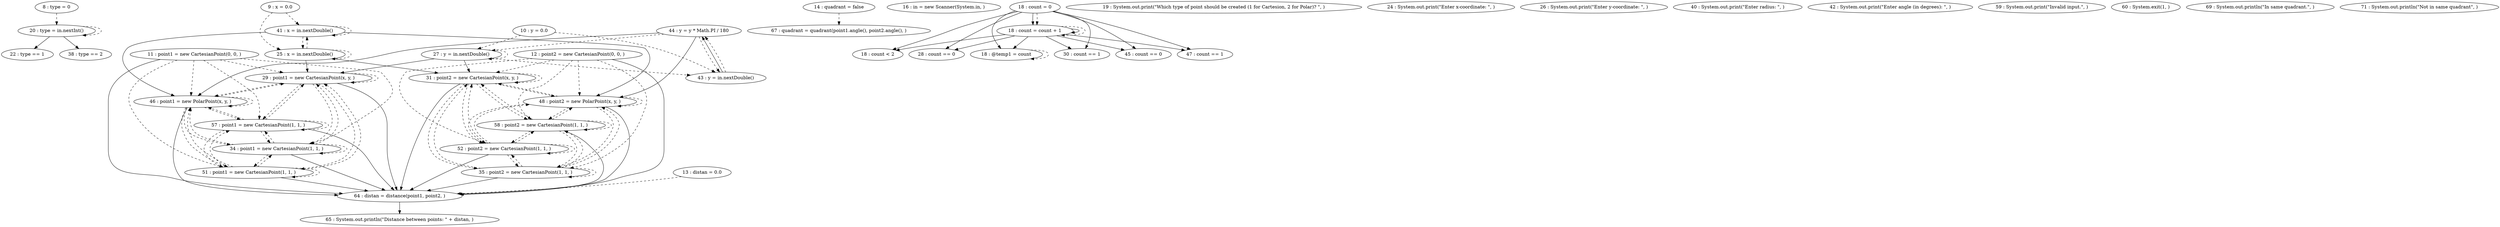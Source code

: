 digraph G {
"8 : type = 0"
"8 : type = 0" -> "20 : type = in.nextInt()" [style=dashed]
"9 : x = 0.0"
"9 : x = 0.0" -> "41 : x = in.nextDouble()" [style=dashed]
"9 : x = 0.0" -> "25 : x = in.nextDouble()" [style=dashed]
"10 : y = 0.0"
"10 : y = 0.0" -> "43 : y = in.nextDouble()" [style=dashed]
"10 : y = 0.0" -> "27 : y = in.nextDouble()" [style=dashed]
"11 : point1 = new CartesianPoint(0, 0, )"
"11 : point1 = new CartesianPoint(0, 0, )" -> "64 : distan = distance(point1, point2, )"
"11 : point1 = new CartesianPoint(0, 0, )" -> "46 : point1 = new PolarPoint(x, y, )" [style=dashed]
"11 : point1 = new CartesianPoint(0, 0, )" -> "57 : point1 = new CartesianPoint(1, 1, )" [style=dashed]
"11 : point1 = new CartesianPoint(0, 0, )" -> "29 : point1 = new CartesianPoint(x, y, )" [style=dashed]
"11 : point1 = new CartesianPoint(0, 0, )" -> "51 : point1 = new CartesianPoint(1, 1, )" [style=dashed]
"11 : point1 = new CartesianPoint(0, 0, )" -> "34 : point1 = new CartesianPoint(1, 1, )" [style=dashed]
"12 : point2 = new CartesianPoint(0, 0, )"
"12 : point2 = new CartesianPoint(0, 0, )" -> "64 : distan = distance(point1, point2, )"
"12 : point2 = new CartesianPoint(0, 0, )" -> "48 : point2 = new PolarPoint(x, y, )" [style=dashed]
"12 : point2 = new CartesianPoint(0, 0, )" -> "58 : point2 = new CartesianPoint(1, 1, )" [style=dashed]
"12 : point2 = new CartesianPoint(0, 0, )" -> "35 : point2 = new CartesianPoint(1, 1, )" [style=dashed]
"12 : point2 = new CartesianPoint(0, 0, )" -> "52 : point2 = new CartesianPoint(1, 1, )" [style=dashed]
"12 : point2 = new CartesianPoint(0, 0, )" -> "31 : point2 = new CartesianPoint(x, y, )" [style=dashed]
"13 : distan = 0.0"
"13 : distan = 0.0" -> "64 : distan = distance(point1, point2, )" [style=dashed]
"14 : quadrant = false"
"14 : quadrant = false" -> "67 : quadrant = quadrant(point1.angle(), point2.angle(), )" [style=dashed]
"16 : in = new Scanner(System.in, )"
"18 : count = 0"
"18 : count = 0" -> "18 : count < 2"
"18 : count = 0" -> "28 : count == 0"
"18 : count = 0" -> "18 : @temp1 = count"
"18 : count = 0" -> "30 : count == 1"
"18 : count = 0" -> "45 : count == 0"
"18 : count = 0" -> "18 : count = count + 1"
"18 : count = 0" -> "47 : count == 1"
"18 : count = 0" -> "18 : count = count + 1" [style=dashed]
"18 : count < 2"
"19 : System.out.print(\"Which type of point should be created (1 for Cartesion, 2 for Polar)? \", )"
"20 : type = in.nextInt()"
"20 : type = in.nextInt()" -> "22 : type == 1"
"20 : type = in.nextInt()" -> "38 : type == 2"
"20 : type = in.nextInt()" -> "20 : type = in.nextInt()" [style=dashed]
"22 : type == 1"
"64 : distan = distance(point1, point2, )"
"64 : distan = distance(point1, point2, )" -> "65 : System.out.println(\"Distance between points: \" + distan, )"
"65 : System.out.println(\"Distance between points: \" + distan, )"
"67 : quadrant = quadrant(point1.angle(), point2.angle(), )"
"24 : System.out.print(\"Enter x-coordinate: \", )"
"25 : x = in.nextDouble()"
"25 : x = in.nextDouble()" -> "29 : point1 = new CartesianPoint(x, y, )"
"25 : x = in.nextDouble()" -> "31 : point2 = new CartesianPoint(x, y, )"
"25 : x = in.nextDouble()" -> "41 : x = in.nextDouble()" [style=dashed]
"25 : x = in.nextDouble()" -> "25 : x = in.nextDouble()" [style=dashed]
"26 : System.out.print(\"Enter y-coordinate: \", )"
"27 : y = in.nextDouble()"
"27 : y = in.nextDouble()" -> "29 : point1 = new CartesianPoint(x, y, )"
"27 : y = in.nextDouble()" -> "31 : point2 = new CartesianPoint(x, y, )"
"27 : y = in.nextDouble()" -> "43 : y = in.nextDouble()" [style=dashed]
"27 : y = in.nextDouble()" -> "27 : y = in.nextDouble()" [style=dashed]
"28 : count == 0"
"29 : point1 = new CartesianPoint(x, y, )"
"29 : point1 = new CartesianPoint(x, y, )" -> "64 : distan = distance(point1, point2, )"
"29 : point1 = new CartesianPoint(x, y, )" -> "46 : point1 = new PolarPoint(x, y, )" [style=dashed]
"29 : point1 = new CartesianPoint(x, y, )" -> "57 : point1 = new CartesianPoint(1, 1, )" [style=dashed]
"29 : point1 = new CartesianPoint(x, y, )" -> "29 : point1 = new CartesianPoint(x, y, )" [style=dashed]
"29 : point1 = new CartesianPoint(x, y, )" -> "51 : point1 = new CartesianPoint(1, 1, )" [style=dashed]
"29 : point1 = new CartesianPoint(x, y, )" -> "34 : point1 = new CartesianPoint(1, 1, )" [style=dashed]
"30 : count == 1"
"31 : point2 = new CartesianPoint(x, y, )"
"31 : point2 = new CartesianPoint(x, y, )" -> "64 : distan = distance(point1, point2, )"
"31 : point2 = new CartesianPoint(x, y, )" -> "48 : point2 = new PolarPoint(x, y, )" [style=dashed]
"31 : point2 = new CartesianPoint(x, y, )" -> "58 : point2 = new CartesianPoint(1, 1, )" [style=dashed]
"31 : point2 = new CartesianPoint(x, y, )" -> "35 : point2 = new CartesianPoint(1, 1, )" [style=dashed]
"31 : point2 = new CartesianPoint(x, y, )" -> "52 : point2 = new CartesianPoint(1, 1, )" [style=dashed]
"31 : point2 = new CartesianPoint(x, y, )" -> "31 : point2 = new CartesianPoint(x, y, )" [style=dashed]
"34 : point1 = new CartesianPoint(1, 1, )"
"34 : point1 = new CartesianPoint(1, 1, )" -> "64 : distan = distance(point1, point2, )"
"34 : point1 = new CartesianPoint(1, 1, )" -> "46 : point1 = new PolarPoint(x, y, )" [style=dashed]
"34 : point1 = new CartesianPoint(1, 1, )" -> "57 : point1 = new CartesianPoint(1, 1, )" [style=dashed]
"34 : point1 = new CartesianPoint(1, 1, )" -> "29 : point1 = new CartesianPoint(x, y, )" [style=dashed]
"34 : point1 = new CartesianPoint(1, 1, )" -> "51 : point1 = new CartesianPoint(1, 1, )" [style=dashed]
"34 : point1 = new CartesianPoint(1, 1, )" -> "34 : point1 = new CartesianPoint(1, 1, )" [style=dashed]
"35 : point2 = new CartesianPoint(1, 1, )"
"35 : point2 = new CartesianPoint(1, 1, )" -> "64 : distan = distance(point1, point2, )"
"35 : point2 = new CartesianPoint(1, 1, )" -> "48 : point2 = new PolarPoint(x, y, )" [style=dashed]
"35 : point2 = new CartesianPoint(1, 1, )" -> "58 : point2 = new CartesianPoint(1, 1, )" [style=dashed]
"35 : point2 = new CartesianPoint(1, 1, )" -> "35 : point2 = new CartesianPoint(1, 1, )" [style=dashed]
"35 : point2 = new CartesianPoint(1, 1, )" -> "52 : point2 = new CartesianPoint(1, 1, )" [style=dashed]
"35 : point2 = new CartesianPoint(1, 1, )" -> "31 : point2 = new CartesianPoint(x, y, )" [style=dashed]
"38 : type == 2"
"40 : System.out.print(\"Enter radius: \", )"
"41 : x = in.nextDouble()"
"41 : x = in.nextDouble()" -> "46 : point1 = new PolarPoint(x, y, )"
"41 : x = in.nextDouble()" -> "48 : point2 = new PolarPoint(x, y, )"
"41 : x = in.nextDouble()" -> "41 : x = in.nextDouble()" [style=dashed]
"41 : x = in.nextDouble()" -> "25 : x = in.nextDouble()" [style=dashed]
"42 : System.out.print(\"Enter angle (in degrees): \", )"
"43 : y = in.nextDouble()"
"43 : y = in.nextDouble()" -> "44 : y = y * Math.PI / 180"
"43 : y = in.nextDouble()" -> "44 : y = y * Math.PI / 180" [style=dashed]
"44 : y = y * Math.PI / 180"
"44 : y = y * Math.PI / 180" -> "46 : point1 = new PolarPoint(x, y, )"
"44 : y = y * Math.PI / 180" -> "48 : point2 = new PolarPoint(x, y, )"
"44 : y = y * Math.PI / 180" -> "43 : y = in.nextDouble()" [style=dashed]
"44 : y = y * Math.PI / 180" -> "27 : y = in.nextDouble()" [style=dashed]
"45 : count == 0"
"46 : point1 = new PolarPoint(x, y, )"
"46 : point1 = new PolarPoint(x, y, )" -> "64 : distan = distance(point1, point2, )"
"46 : point1 = new PolarPoint(x, y, )" -> "46 : point1 = new PolarPoint(x, y, )" [style=dashed]
"46 : point1 = new PolarPoint(x, y, )" -> "57 : point1 = new CartesianPoint(1, 1, )" [style=dashed]
"46 : point1 = new PolarPoint(x, y, )" -> "29 : point1 = new CartesianPoint(x, y, )" [style=dashed]
"46 : point1 = new PolarPoint(x, y, )" -> "51 : point1 = new CartesianPoint(1, 1, )" [style=dashed]
"46 : point1 = new PolarPoint(x, y, )" -> "34 : point1 = new CartesianPoint(1, 1, )" [style=dashed]
"47 : count == 1"
"48 : point2 = new PolarPoint(x, y, )"
"48 : point2 = new PolarPoint(x, y, )" -> "64 : distan = distance(point1, point2, )"
"48 : point2 = new PolarPoint(x, y, )" -> "48 : point2 = new PolarPoint(x, y, )" [style=dashed]
"48 : point2 = new PolarPoint(x, y, )" -> "58 : point2 = new CartesianPoint(1, 1, )" [style=dashed]
"48 : point2 = new PolarPoint(x, y, )" -> "35 : point2 = new CartesianPoint(1, 1, )" [style=dashed]
"48 : point2 = new PolarPoint(x, y, )" -> "52 : point2 = new CartesianPoint(1, 1, )" [style=dashed]
"48 : point2 = new PolarPoint(x, y, )" -> "31 : point2 = new CartesianPoint(x, y, )" [style=dashed]
"51 : point1 = new CartesianPoint(1, 1, )"
"51 : point1 = new CartesianPoint(1, 1, )" -> "64 : distan = distance(point1, point2, )"
"51 : point1 = new CartesianPoint(1, 1, )" -> "46 : point1 = new PolarPoint(x, y, )" [style=dashed]
"51 : point1 = new CartesianPoint(1, 1, )" -> "57 : point1 = new CartesianPoint(1, 1, )" [style=dashed]
"51 : point1 = new CartesianPoint(1, 1, )" -> "29 : point1 = new CartesianPoint(x, y, )" [style=dashed]
"51 : point1 = new CartesianPoint(1, 1, )" -> "51 : point1 = new CartesianPoint(1, 1, )" [style=dashed]
"51 : point1 = new CartesianPoint(1, 1, )" -> "34 : point1 = new CartesianPoint(1, 1, )" [style=dashed]
"52 : point2 = new CartesianPoint(1, 1, )"
"52 : point2 = new CartesianPoint(1, 1, )" -> "64 : distan = distance(point1, point2, )"
"52 : point2 = new CartesianPoint(1, 1, )" -> "48 : point2 = new PolarPoint(x, y, )" [style=dashed]
"52 : point2 = new CartesianPoint(1, 1, )" -> "58 : point2 = new CartesianPoint(1, 1, )" [style=dashed]
"52 : point2 = new CartesianPoint(1, 1, )" -> "35 : point2 = new CartesianPoint(1, 1, )" [style=dashed]
"52 : point2 = new CartesianPoint(1, 1, )" -> "52 : point2 = new CartesianPoint(1, 1, )" [style=dashed]
"52 : point2 = new CartesianPoint(1, 1, )" -> "31 : point2 = new CartesianPoint(x, y, )" [style=dashed]
"57 : point1 = new CartesianPoint(1, 1, )"
"57 : point1 = new CartesianPoint(1, 1, )" -> "64 : distan = distance(point1, point2, )"
"57 : point1 = new CartesianPoint(1, 1, )" -> "46 : point1 = new PolarPoint(x, y, )" [style=dashed]
"57 : point1 = new CartesianPoint(1, 1, )" -> "57 : point1 = new CartesianPoint(1, 1, )" [style=dashed]
"57 : point1 = new CartesianPoint(1, 1, )" -> "29 : point1 = new CartesianPoint(x, y, )" [style=dashed]
"57 : point1 = new CartesianPoint(1, 1, )" -> "51 : point1 = new CartesianPoint(1, 1, )" [style=dashed]
"57 : point1 = new CartesianPoint(1, 1, )" -> "34 : point1 = new CartesianPoint(1, 1, )" [style=dashed]
"58 : point2 = new CartesianPoint(1, 1, )"
"58 : point2 = new CartesianPoint(1, 1, )" -> "64 : distan = distance(point1, point2, )"
"58 : point2 = new CartesianPoint(1, 1, )" -> "48 : point2 = new PolarPoint(x, y, )" [style=dashed]
"58 : point2 = new CartesianPoint(1, 1, )" -> "58 : point2 = new CartesianPoint(1, 1, )" [style=dashed]
"58 : point2 = new CartesianPoint(1, 1, )" -> "35 : point2 = new CartesianPoint(1, 1, )" [style=dashed]
"58 : point2 = new CartesianPoint(1, 1, )" -> "52 : point2 = new CartesianPoint(1, 1, )" [style=dashed]
"58 : point2 = new CartesianPoint(1, 1, )" -> "31 : point2 = new CartesianPoint(x, y, )" [style=dashed]
"59 : System.out.print(\"Invalid input.\", )"
"60 : System.exit(1, )"
"18 : @temp1 = count"
"18 : @temp1 = count" -> "18 : @temp1 = count" [style=dashed]
"18 : count = count + 1"
"18 : count = count + 1" -> "18 : count < 2"
"18 : count = count + 1" -> "28 : count == 0"
"18 : count = count + 1" -> "18 : @temp1 = count"
"18 : count = count + 1" -> "30 : count == 1"
"18 : count = count + 1" -> "45 : count == 0"
"18 : count = count + 1" -> "18 : count = count + 1"
"18 : count = count + 1" -> "47 : count == 1"
"18 : count = count + 1" -> "18 : count = count + 1" [style=dashed]
"69 : System.out.println(\"In same quadrant.\", )"
"71 : System.out.println(\"Not in same quadrant\", )"
}